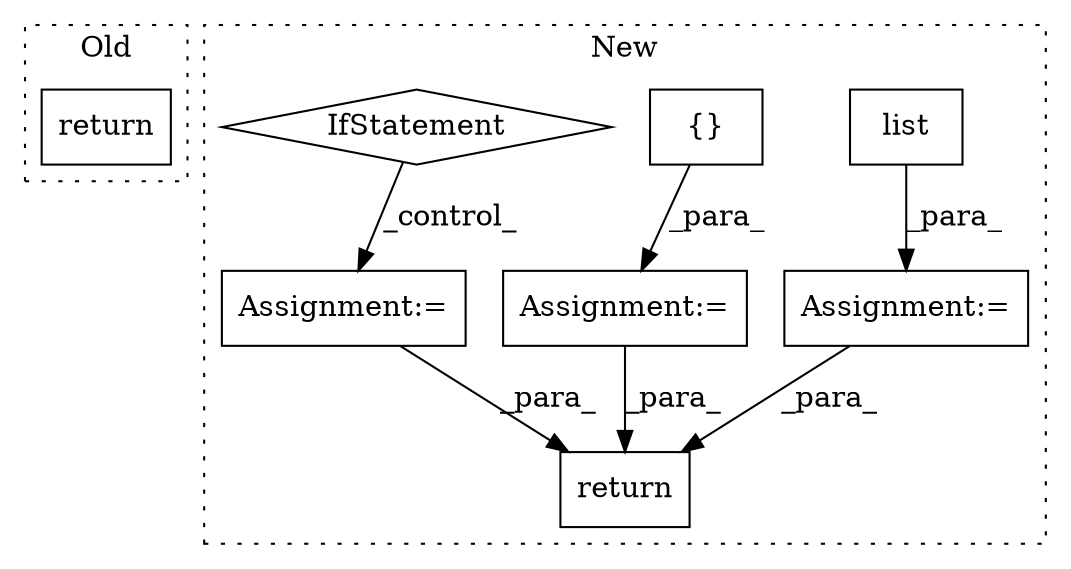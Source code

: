 digraph G {
subgraph cluster0 {
1 [label="return" a="41" s="7651" l="7" shape="box"];
label = "Old";
style="dotted";
}
subgraph cluster1 {
2 [label="list" a="32" s="7718,7735" l="5,1" shape="box"];
3 [label="return" a="41" s="7982" l="7" shape="box"];
4 [label="Assignment:=" a="7" s="7870" l="1" shape="box"];
5 [label="Assignment:=" a="7" s="7783" l="1" shape="box"];
6 [label="Assignment:=" a="7" s="7584" l="1" shape="box"];
7 [label="{}" a="4" s="7881,7894" l="1,1" shape="box"];
8 [label="IfStatement" a="25" s="7542,7563" l="4,2" shape="diamond"];
label = "New";
style="dotted";
}
2 -> 5 [label="_para_"];
4 -> 3 [label="_para_"];
5 -> 3 [label="_para_"];
6 -> 3 [label="_para_"];
7 -> 4 [label="_para_"];
8 -> 6 [label="_control_"];
}